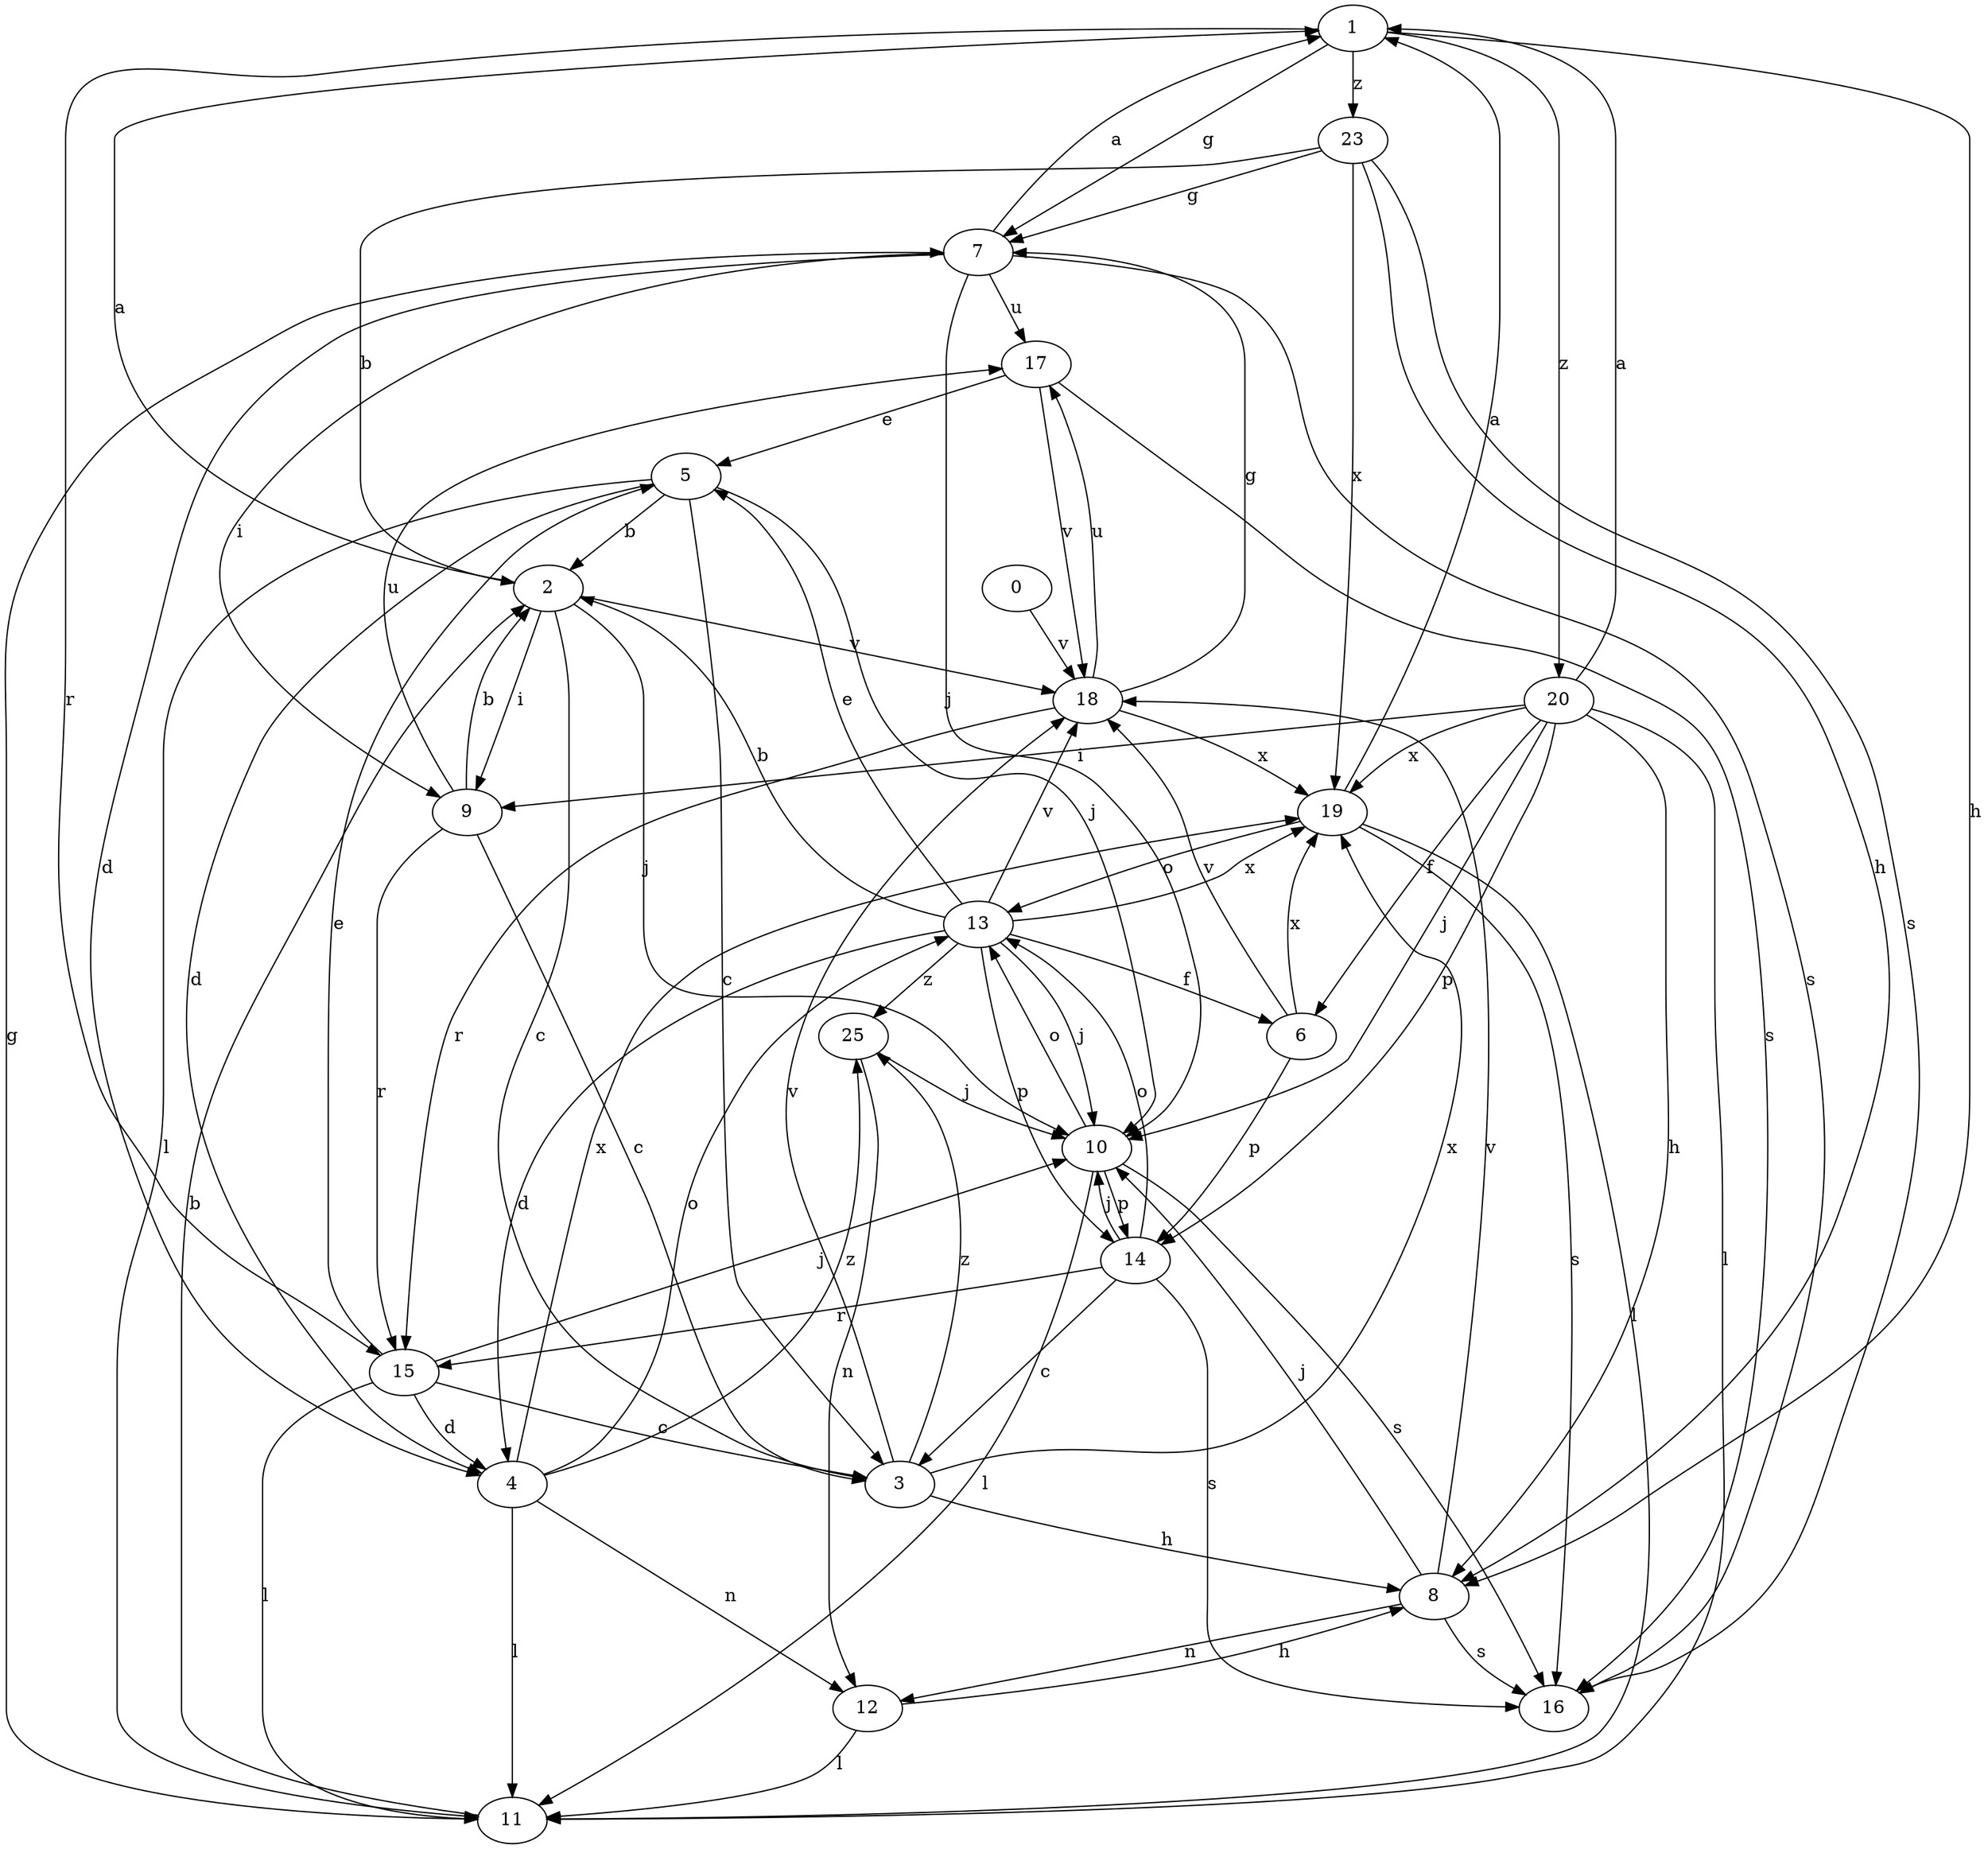 strict digraph  {
1;
2;
3;
4;
5;
6;
7;
8;
9;
10;
11;
0;
12;
13;
14;
15;
16;
17;
18;
19;
20;
23;
25;
1 -> 7  [label=g];
1 -> 8  [label=h];
1 -> 15  [label=r];
1 -> 20  [label=z];
1 -> 23  [label=z];
2 -> 1  [label=a];
2 -> 3  [label=c];
2 -> 9  [label=i];
2 -> 10  [label=j];
2 -> 18  [label=v];
3 -> 8  [label=h];
3 -> 18  [label=v];
3 -> 19  [label=x];
3 -> 25  [label=z];
4 -> 11  [label=l];
4 -> 12  [label=n];
4 -> 13  [label=o];
4 -> 19  [label=x];
4 -> 25  [label=z];
5 -> 2  [label=b];
5 -> 3  [label=c];
5 -> 4  [label=d];
5 -> 10  [label=j];
5 -> 11  [label=l];
6 -> 14  [label=p];
6 -> 18  [label=v];
6 -> 19  [label=x];
7 -> 1  [label=a];
7 -> 4  [label=d];
7 -> 9  [label=i];
7 -> 10  [label=j];
7 -> 16  [label=s];
7 -> 17  [label=u];
8 -> 10  [label=j];
8 -> 12  [label=n];
8 -> 16  [label=s];
8 -> 18  [label=v];
9 -> 2  [label=b];
9 -> 3  [label=c];
9 -> 15  [label=r];
9 -> 17  [label=u];
10 -> 11  [label=l];
10 -> 13  [label=o];
10 -> 14  [label=p];
10 -> 16  [label=s];
11 -> 2  [label=b];
11 -> 7  [label=g];
0 -> 18  [label=v];
12 -> 8  [label=h];
12 -> 11  [label=l];
13 -> 2  [label=b];
13 -> 4  [label=d];
13 -> 5  [label=e];
13 -> 6  [label=f];
13 -> 10  [label=j];
13 -> 14  [label=p];
13 -> 18  [label=v];
13 -> 19  [label=x];
13 -> 25  [label=z];
14 -> 3  [label=c];
14 -> 10  [label=j];
14 -> 13  [label=o];
14 -> 15  [label=r];
14 -> 16  [label=s];
15 -> 3  [label=c];
15 -> 4  [label=d];
15 -> 5  [label=e];
15 -> 10  [label=j];
15 -> 11  [label=l];
17 -> 5  [label=e];
17 -> 16  [label=s];
17 -> 18  [label=v];
18 -> 7  [label=g];
18 -> 15  [label=r];
18 -> 17  [label=u];
18 -> 19  [label=x];
19 -> 1  [label=a];
19 -> 11  [label=l];
19 -> 13  [label=o];
19 -> 16  [label=s];
20 -> 1  [label=a];
20 -> 6  [label=f];
20 -> 8  [label=h];
20 -> 9  [label=i];
20 -> 10  [label=j];
20 -> 11  [label=l];
20 -> 14  [label=p];
20 -> 19  [label=x];
23 -> 2  [label=b];
23 -> 7  [label=g];
23 -> 8  [label=h];
23 -> 16  [label=s];
23 -> 19  [label=x];
25 -> 10  [label=j];
25 -> 12  [label=n];
}
